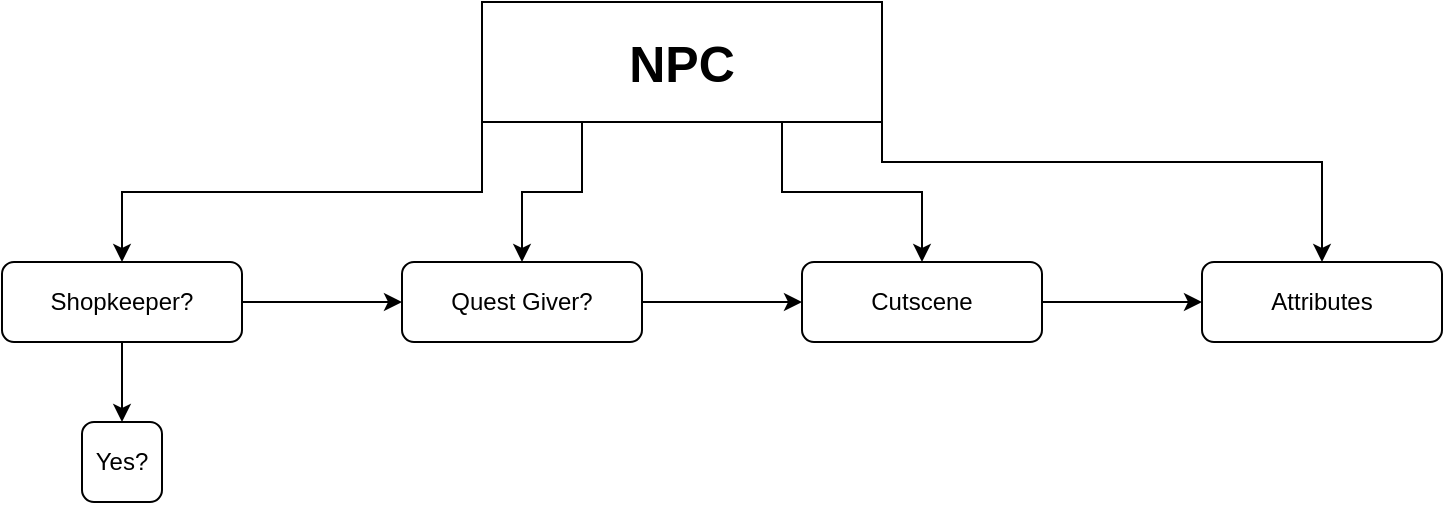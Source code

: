 <mxfile version="24.6.4" type="device">
  <diagram name="Page-1" id="6r_xxN00tEhLJsA6vU1w">
    <mxGraphModel dx="1440" dy="830" grid="1" gridSize="10" guides="1" tooltips="1" connect="1" arrows="1" fold="1" page="1" pageScale="1" pageWidth="850" pageHeight="1400" math="0" shadow="0">
      <root>
        <mxCell id="0" />
        <mxCell id="1" parent="0" />
        <mxCell id="uBrZQJT4jN_2zQBhVWnl-4" style="edgeStyle=orthogonalEdgeStyle;rounded=0;orthogonalLoop=1;jettySize=auto;html=1;exitX=0;exitY=1;exitDx=0;exitDy=0;" edge="1" parent="1" source="BKtG4XcPwPto1d_lw9We-1" target="BKtG4XcPwPto1d_lw9We-2">
          <mxGeometry relative="1" as="geometry" />
        </mxCell>
        <mxCell id="uBrZQJT4jN_2zQBhVWnl-5" style="edgeStyle=orthogonalEdgeStyle;rounded=0;orthogonalLoop=1;jettySize=auto;html=1;exitX=0.25;exitY=1;exitDx=0;exitDy=0;entryX=0.5;entryY=0;entryDx=0;entryDy=0;" edge="1" parent="1" source="BKtG4XcPwPto1d_lw9We-1" target="uBrZQJT4jN_2zQBhVWnl-1">
          <mxGeometry relative="1" as="geometry" />
        </mxCell>
        <mxCell id="uBrZQJT4jN_2zQBhVWnl-6" style="edgeStyle=orthogonalEdgeStyle;rounded=0;orthogonalLoop=1;jettySize=auto;html=1;exitX=0.75;exitY=1;exitDx=0;exitDy=0;entryX=0.5;entryY=0;entryDx=0;entryDy=0;" edge="1" parent="1" source="BKtG4XcPwPto1d_lw9We-1" target="uBrZQJT4jN_2zQBhVWnl-2">
          <mxGeometry relative="1" as="geometry" />
        </mxCell>
        <mxCell id="uBrZQJT4jN_2zQBhVWnl-7" style="edgeStyle=orthogonalEdgeStyle;rounded=0;orthogonalLoop=1;jettySize=auto;html=1;exitX=1;exitY=1;exitDx=0;exitDy=0;entryX=0.5;entryY=0;entryDx=0;entryDy=0;" edge="1" parent="1" source="BKtG4XcPwPto1d_lw9We-1" target="uBrZQJT4jN_2zQBhVWnl-3">
          <mxGeometry relative="1" as="geometry">
            <Array as="points">
              <mxPoint x="520" y="110" />
              <mxPoint x="740" y="110" />
            </Array>
          </mxGeometry>
        </mxCell>
        <mxCell id="BKtG4XcPwPto1d_lw9We-1" value="&lt;font style=&quot;font-size: 25px;&quot;&gt;&lt;b&gt;NPC&lt;/b&gt;&lt;/font&gt;" style="rounded=0;whiteSpace=wrap;html=1;" parent="1" vertex="1">
          <mxGeometry x="320" y="30" width="200" height="60" as="geometry" />
        </mxCell>
        <mxCell id="uBrZQJT4jN_2zQBhVWnl-9" style="edgeStyle=orthogonalEdgeStyle;rounded=0;orthogonalLoop=1;jettySize=auto;html=1;exitX=0.5;exitY=1;exitDx=0;exitDy=0;entryX=0.5;entryY=0;entryDx=0;entryDy=0;" edge="1" parent="1" source="BKtG4XcPwPto1d_lw9We-2" target="uBrZQJT4jN_2zQBhVWnl-8">
          <mxGeometry relative="1" as="geometry" />
        </mxCell>
        <mxCell id="uBrZQJT4jN_2zQBhVWnl-12" style="edgeStyle=orthogonalEdgeStyle;rounded=0;orthogonalLoop=1;jettySize=auto;html=1;exitX=1;exitY=0.5;exitDx=0;exitDy=0;entryX=0;entryY=0.5;entryDx=0;entryDy=0;" edge="1" parent="1" source="BKtG4XcPwPto1d_lw9We-2" target="uBrZQJT4jN_2zQBhVWnl-1">
          <mxGeometry relative="1" as="geometry">
            <mxPoint x="240" y="180" as="targetPoint" />
          </mxGeometry>
        </mxCell>
        <mxCell id="BKtG4XcPwPto1d_lw9We-2" value="Shopkeeper?" style="rounded=1;whiteSpace=wrap;html=1;" parent="1" vertex="1">
          <mxGeometry x="80" y="160" width="120" height="40" as="geometry" />
        </mxCell>
        <mxCell id="uBrZQJT4jN_2zQBhVWnl-14" style="edgeStyle=orthogonalEdgeStyle;rounded=0;orthogonalLoop=1;jettySize=auto;html=1;exitX=1;exitY=0.5;exitDx=0;exitDy=0;entryX=0;entryY=0.5;entryDx=0;entryDy=0;" edge="1" parent="1" source="uBrZQJT4jN_2zQBhVWnl-1" target="uBrZQJT4jN_2zQBhVWnl-2">
          <mxGeometry relative="1" as="geometry" />
        </mxCell>
        <mxCell id="uBrZQJT4jN_2zQBhVWnl-1" value="Quest Giver?" style="rounded=1;whiteSpace=wrap;html=1;" vertex="1" parent="1">
          <mxGeometry x="280" y="160" width="120" height="40" as="geometry" />
        </mxCell>
        <mxCell id="uBrZQJT4jN_2zQBhVWnl-15" style="edgeStyle=orthogonalEdgeStyle;rounded=0;orthogonalLoop=1;jettySize=auto;html=1;exitX=1;exitY=0.5;exitDx=0;exitDy=0;entryX=0;entryY=0.5;entryDx=0;entryDy=0;" edge="1" parent="1" source="uBrZQJT4jN_2zQBhVWnl-2" target="uBrZQJT4jN_2zQBhVWnl-3">
          <mxGeometry relative="1" as="geometry" />
        </mxCell>
        <mxCell id="uBrZQJT4jN_2zQBhVWnl-2" value="Cutscene" style="rounded=1;whiteSpace=wrap;html=1;" vertex="1" parent="1">
          <mxGeometry x="480" y="160" width="120" height="40" as="geometry" />
        </mxCell>
        <mxCell id="uBrZQJT4jN_2zQBhVWnl-3" value="Attributes" style="rounded=1;whiteSpace=wrap;html=1;" vertex="1" parent="1">
          <mxGeometry x="680" y="160" width="120" height="40" as="geometry" />
        </mxCell>
        <mxCell id="uBrZQJT4jN_2zQBhVWnl-8" value="Yes?" style="rounded=1;whiteSpace=wrap;html=1;" vertex="1" parent="1">
          <mxGeometry x="120" y="240" width="40" height="40" as="geometry" />
        </mxCell>
      </root>
    </mxGraphModel>
  </diagram>
</mxfile>
